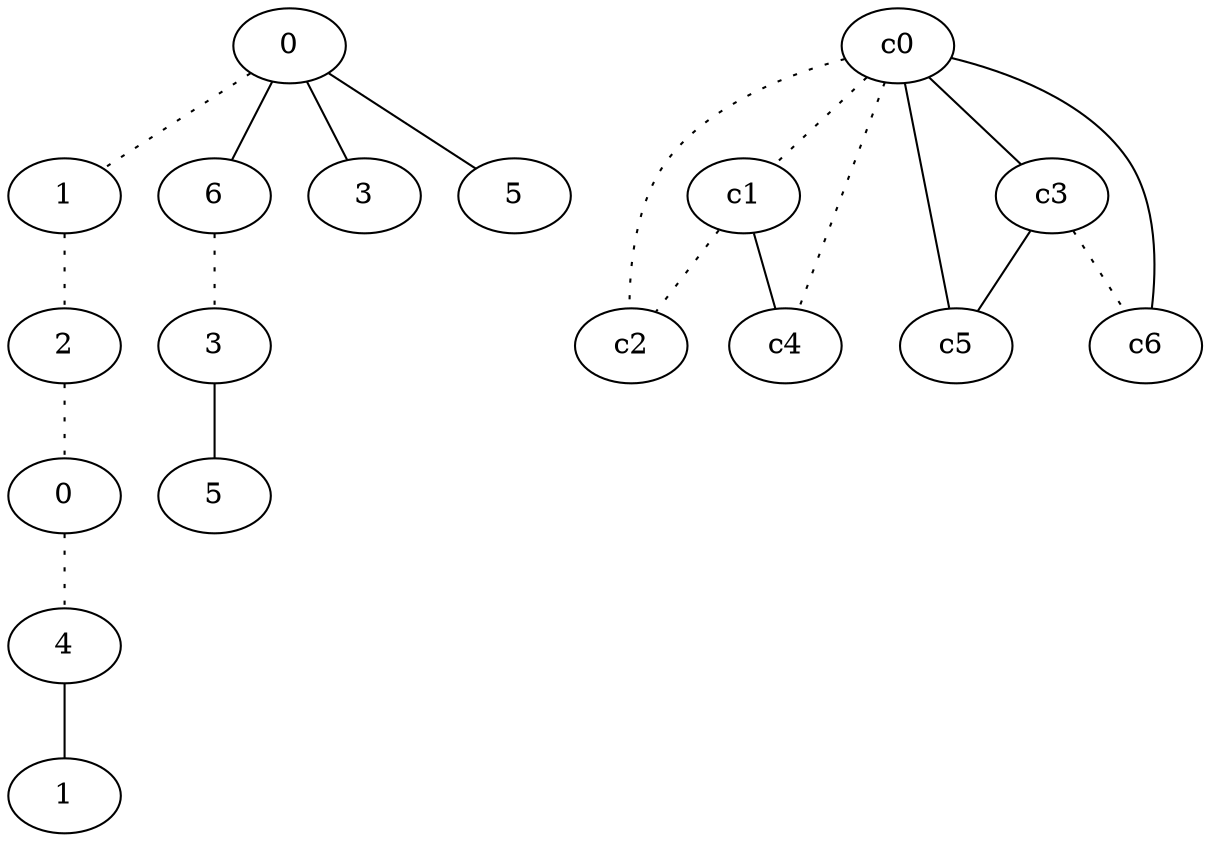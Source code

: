 graph {
a0[label=0];
a1[label=1];
a2[label=2];
a3[label=0];
a4[label=4];
a5[label=1];
a6[label=6];
a7[label=3];
a8[label=5];
a9[label=3];
a10[label=5];
a0 -- a1 [style=dotted];
a0 -- a6;
a0 -- a9;
a0 -- a10;
a1 -- a2 [style=dotted];
a2 -- a3 [style=dotted];
a3 -- a4 [style=dotted];
a4 -- a5;
a6 -- a7 [style=dotted];
a7 -- a8;
c0 -- c1 [style=dotted];
c0 -- c2 [style=dotted];
c0 -- c3;
c0 -- c4 [style=dotted];
c0 -- c5;
c0 -- c6;
c1 -- c2 [style=dotted];
c1 -- c4;
c3 -- c5;
c3 -- c6 [style=dotted];
}
